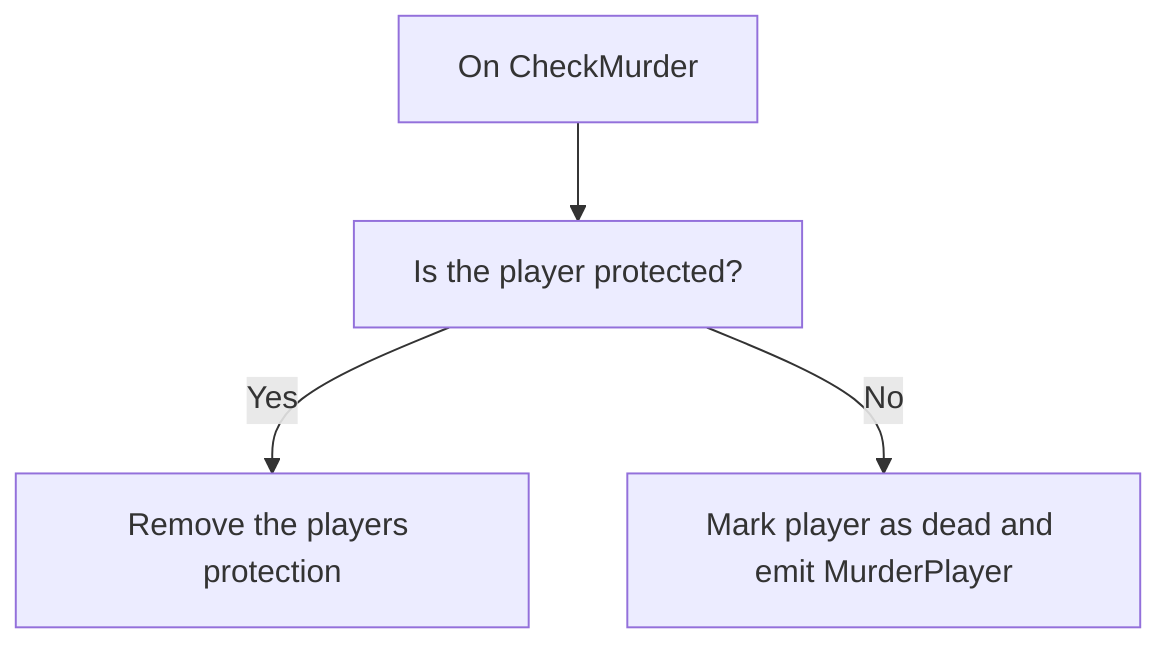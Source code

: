 flowchart TB
    onCheckMurder[On CheckMurder] --> isPlayerProtected
    isPlayerProtected[Is the player protected?]

    isPlayerProtected -- Yes --> removeProtection
    isPlayerProtected -- No --> send

    removeProtection[Remove the players protection]

    send[Mark player as dead and emit MurderPlayer]